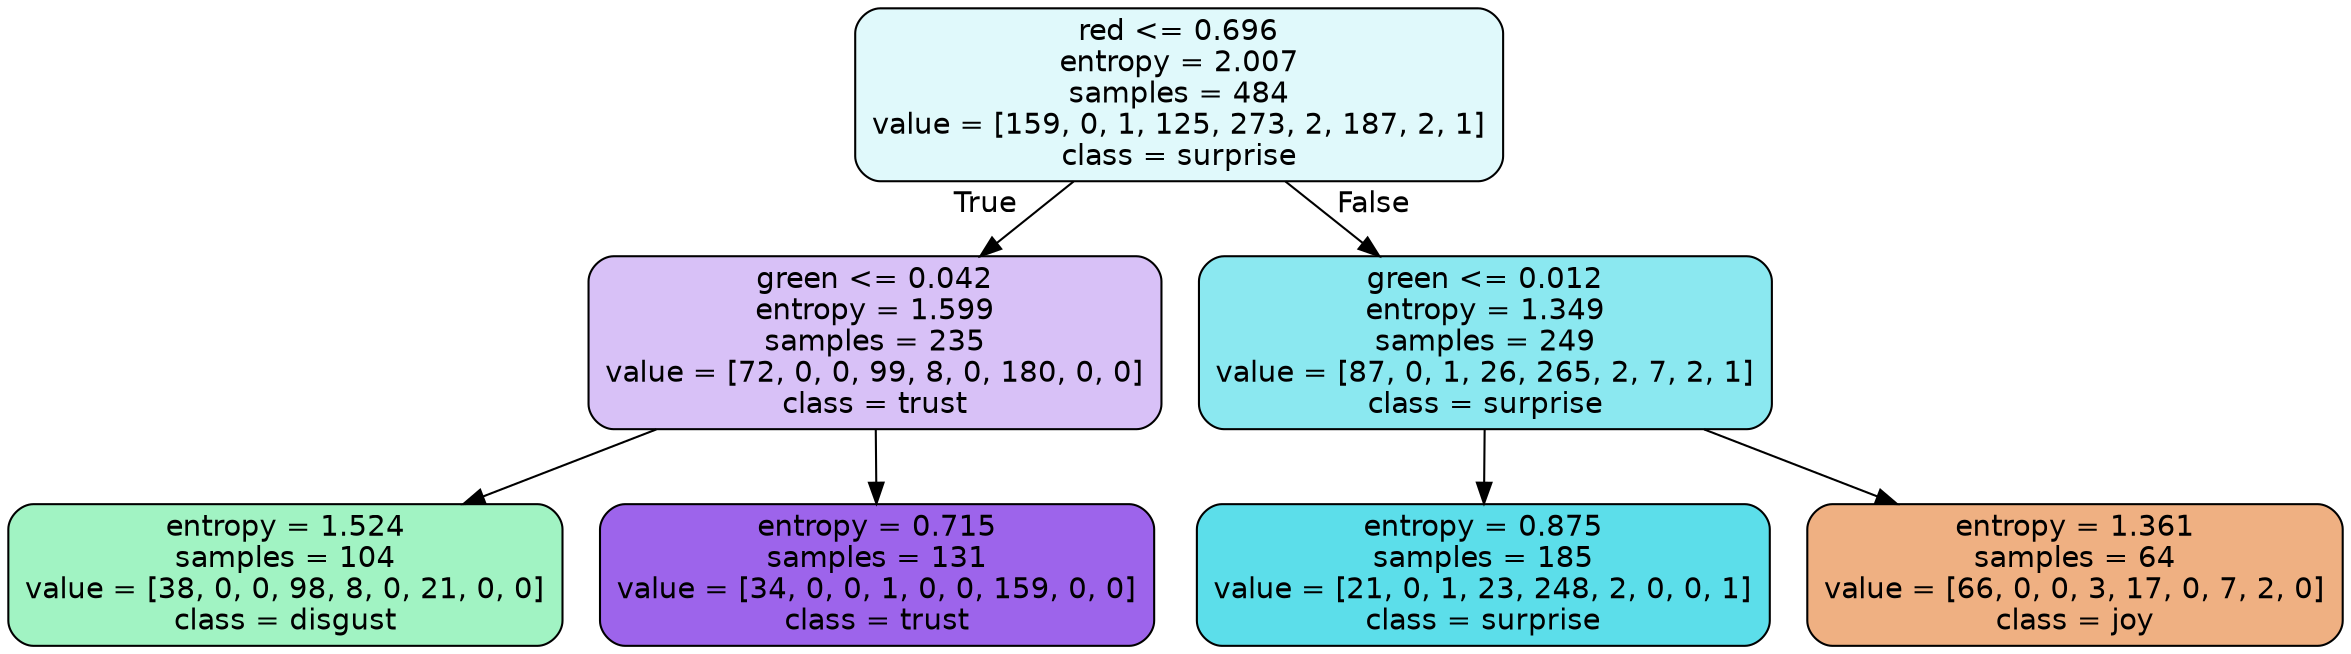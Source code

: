 digraph Tree {
node [shape=box, style="filled, rounded", color="black", fontname=helvetica] ;
edge [fontname=helvetica] ;
0 [label="red <= 0.696\nentropy = 2.007\nsamples = 484\nvalue = [159, 0, 1, 125, 273, 2, 187, 2, 1]\nclass = surprise", fillcolor="#39d7e527"] ;
1 [label="green <= 0.042\nentropy = 1.599\nsamples = 235\nvalue = [72, 0, 0, 99, 8, 0, 180, 0, 0]\nclass = trust", fillcolor="#8139e54f"] ;
0 -> 1 [labeldistance=2.5, labelangle=45, headlabel="True"] ;
2 [label="entropy = 1.524\nsamples = 104\nvalue = [38, 0, 0, 98, 8, 0, 21, 0, 0]\nclass = disgust", fillcolor="#39e58178"] ;
1 -> 2 ;
3 [label="entropy = 0.715\nsamples = 131\nvalue = [34, 0, 0, 1, 0, 0, 159, 0, 0]\nclass = trust", fillcolor="#8139e5c7"] ;
1 -> 3 ;
4 [label="green <= 0.012\nentropy = 1.349\nsamples = 249\nvalue = [87, 0, 1, 26, 265, 2, 7, 2, 1]\nclass = surprise", fillcolor="#39d7e595"] ;
0 -> 4 [labeldistance=2.5, labelangle=-45, headlabel="False"] ;
5 [label="entropy = 0.875\nsamples = 185\nvalue = [21, 0, 1, 23, 248, 2, 0, 0, 1]\nclass = surprise", fillcolor="#39d7e5d2"] ;
4 -> 5 ;
6 [label="entropy = 1.361\nsamples = 64\nvalue = [66, 0, 0, 3, 17, 0, 7, 2, 0]\nclass = joy", fillcolor="#e58139a0"] ;
4 -> 6 ;
}